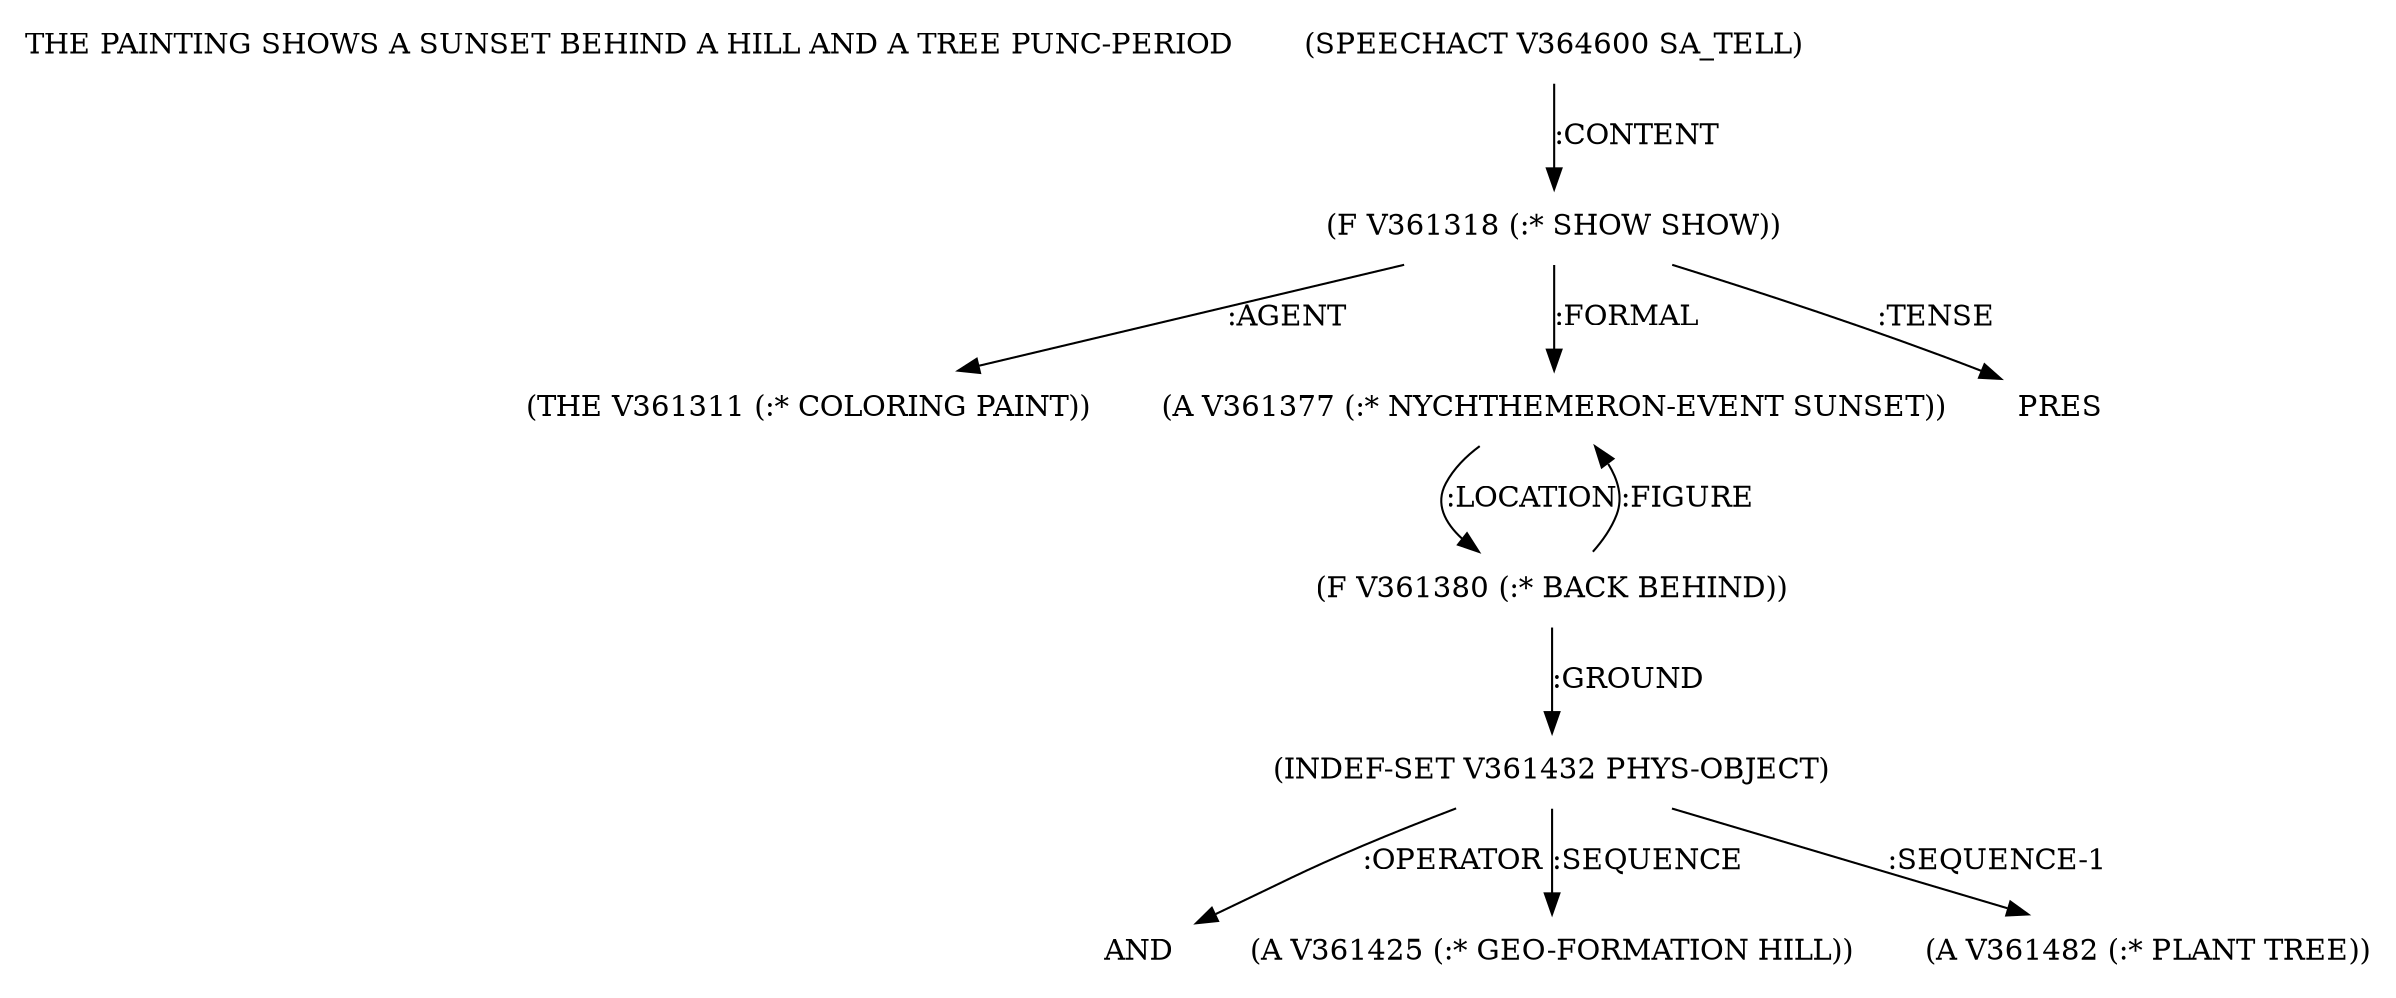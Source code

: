 digraph Terms {
  node [shape=none]
  "THE PAINTING SHOWS A SUNSET BEHIND A HILL AND A TREE PUNC-PERIOD"
  "V364600" [label="(SPEECHACT V364600 SA_TELL)"]
  "V364600" -> "V361318" [label=":CONTENT"]
  "V361318" [label="(F V361318 (:* SHOW SHOW))"]
  "V361318" -> "V361311" [label=":AGENT"]
  "V361318" -> "V361377" [label=":FORMAL"]
  "V361318" -> "NT369472" [label=":TENSE"]
  "NT369472" [label="PRES"]
  "V361311" [label="(THE V361311 (:* COLORING PAINT))"]
  "V361377" [label="(A V361377 (:* NYCHTHEMERON-EVENT SUNSET))"]
  "V361377" -> "V361380" [label=":LOCATION"]
  "V361380" [label="(F V361380 (:* BACK BEHIND))"]
  "V361380" -> "V361432" [label=":GROUND"]
  "V361380" -> "V361377" [label=":FIGURE"]
  "V361432" [label="(INDEF-SET V361432 PHYS-OBJECT)"]
  "V361432" -> "NT369473" [label=":OPERATOR"]
  "NT369473" [label="AND"]
  "V361432" -> "V361425" [label=":SEQUENCE"]
  "V361432" -> "V361482" [label=":SEQUENCE-1"]
  "V361425" [label="(A V361425 (:* GEO-FORMATION HILL))"]
  "V361482" [label="(A V361482 (:* PLANT TREE))"]
}
